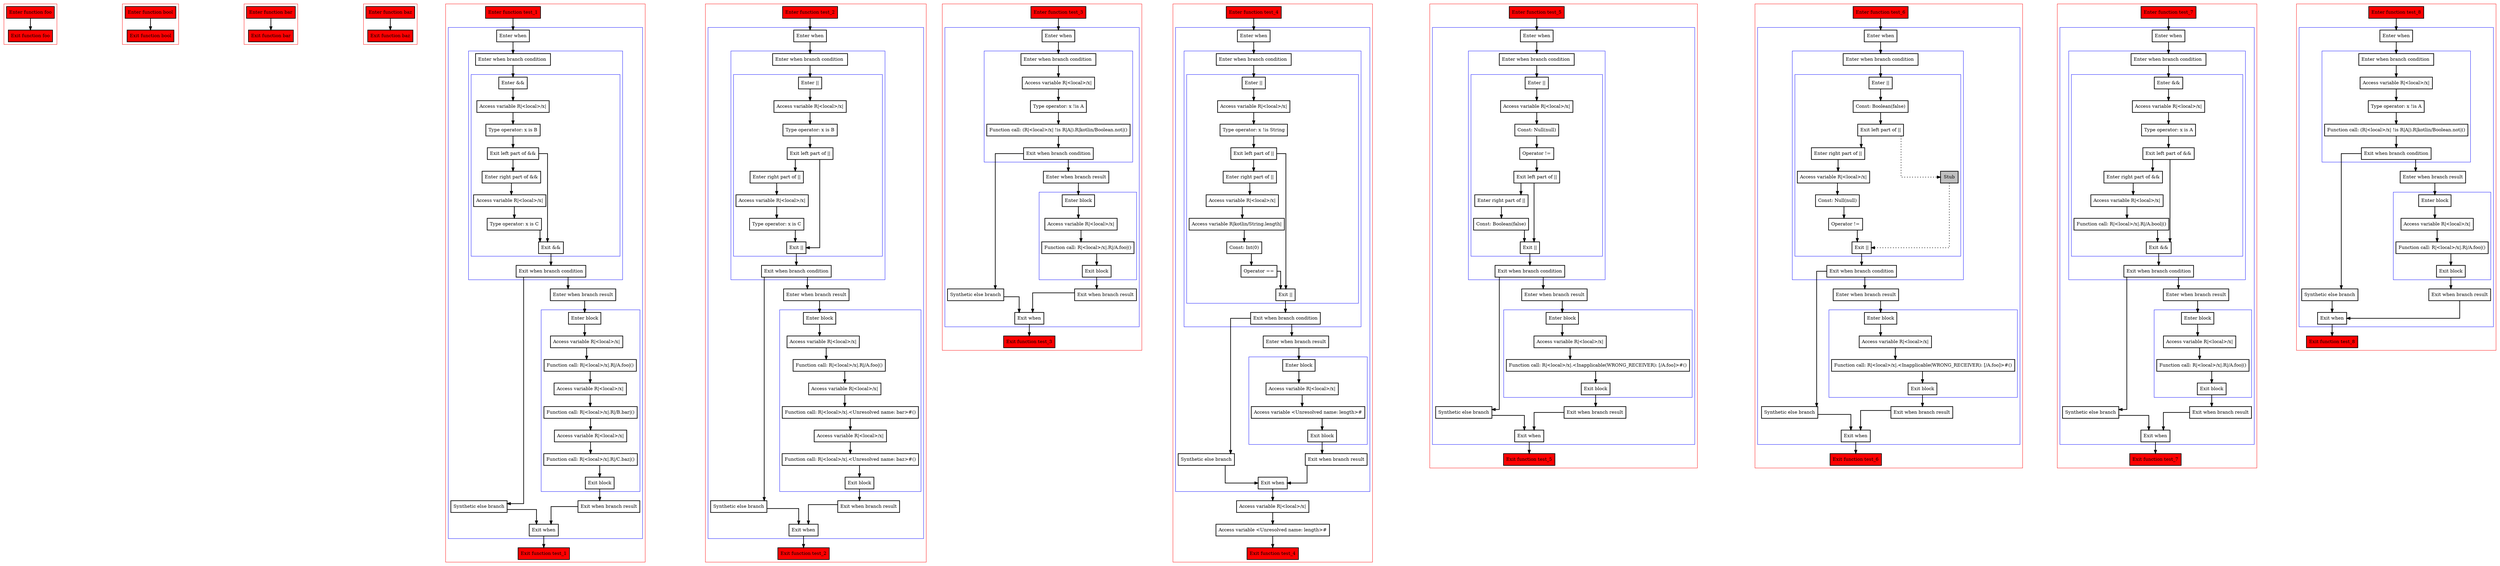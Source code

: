 digraph booleanOperators_kt {
  graph [splines=ortho nodesep=3]
  node [shape=box penwidth=2]
  edge [penwidth=2]

  subgraph cluster_0 {
    color=red
    0 [label="Enter function foo" style="filled" fillcolor=red];
    1 [label="Exit function foo" style="filled" fillcolor=red];
  }

  0 -> {1};

  subgraph cluster_1 {
    color=red
    2 [label="Enter function bool" style="filled" fillcolor=red];
    3 [label="Exit function bool" style="filled" fillcolor=red];
  }

  2 -> {3};

  subgraph cluster_2 {
    color=red
    4 [label="Enter function bar" style="filled" fillcolor=red];
    5 [label="Exit function bar" style="filled" fillcolor=red];
  }

  4 -> {5};

  subgraph cluster_3 {
    color=red
    6 [label="Enter function baz" style="filled" fillcolor=red];
    7 [label="Exit function baz" style="filled" fillcolor=red];
  }

  6 -> {7};

  subgraph cluster_4 {
    color=red
    8 [label="Enter function test_1" style="filled" fillcolor=red];
    subgraph cluster_5 {
      color=blue
      9 [label="Enter when"];
      subgraph cluster_6 {
        color=blue
        10 [label="Enter when branch condition "];
        subgraph cluster_7 {
          color=blue
          11 [label="Enter &&"];
          12 [label="Access variable R|<local>/x|"];
          13 [label="Type operator: x is B"];
          14 [label="Exit left part of &&"];
          15 [label="Enter right part of &&"];
          16 [label="Access variable R|<local>/x|"];
          17 [label="Type operator: x is C"];
          18 [label="Exit &&"];
        }
        19 [label="Exit when branch condition"];
      }
      20 [label="Synthetic else branch"];
      21 [label="Enter when branch result"];
      subgraph cluster_8 {
        color=blue
        22 [label="Enter block"];
        23 [label="Access variable R|<local>/x|"];
        24 [label="Function call: R|<local>/x|.R|/A.foo|()"];
        25 [label="Access variable R|<local>/x|"];
        26 [label="Function call: R|<local>/x|.R|/B.bar|()"];
        27 [label="Access variable R|<local>/x|"];
        28 [label="Function call: R|<local>/x|.R|/C.baz|()"];
        29 [label="Exit block"];
      }
      30 [label="Exit when branch result"];
      31 [label="Exit when"];
    }
    32 [label="Exit function test_1" style="filled" fillcolor=red];
  }

  8 -> {9};
  9 -> {10};
  10 -> {11};
  11 -> {12};
  12 -> {13};
  13 -> {14};
  14 -> {18 15};
  15 -> {16};
  16 -> {17};
  17 -> {18};
  18 -> {19};
  19 -> {21 20};
  20 -> {31};
  21 -> {22};
  22 -> {23};
  23 -> {24};
  24 -> {25};
  25 -> {26};
  26 -> {27};
  27 -> {28};
  28 -> {29};
  29 -> {30};
  30 -> {31};
  31 -> {32};

  subgraph cluster_9 {
    color=red
    33 [label="Enter function test_2" style="filled" fillcolor=red];
    subgraph cluster_10 {
      color=blue
      34 [label="Enter when"];
      subgraph cluster_11 {
        color=blue
        35 [label="Enter when branch condition "];
        subgraph cluster_12 {
          color=blue
          36 [label="Enter ||"];
          37 [label="Access variable R|<local>/x|"];
          38 [label="Type operator: x is B"];
          39 [label="Exit left part of ||"];
          40 [label="Enter right part of ||"];
          41 [label="Access variable R|<local>/x|"];
          42 [label="Type operator: x is C"];
          43 [label="Exit ||"];
        }
        44 [label="Exit when branch condition"];
      }
      45 [label="Synthetic else branch"];
      46 [label="Enter when branch result"];
      subgraph cluster_13 {
        color=blue
        47 [label="Enter block"];
        48 [label="Access variable R|<local>/x|"];
        49 [label="Function call: R|<local>/x|.R|/A.foo|()"];
        50 [label="Access variable R|<local>/x|"];
        51 [label="Function call: R|<local>/x|.<Unresolved name: bar>#()"];
        52 [label="Access variable R|<local>/x|"];
        53 [label="Function call: R|<local>/x|.<Unresolved name: baz>#()"];
        54 [label="Exit block"];
      }
      55 [label="Exit when branch result"];
      56 [label="Exit when"];
    }
    57 [label="Exit function test_2" style="filled" fillcolor=red];
  }

  33 -> {34};
  34 -> {35};
  35 -> {36};
  36 -> {37};
  37 -> {38};
  38 -> {39};
  39 -> {43 40};
  40 -> {41};
  41 -> {42};
  42 -> {43};
  43 -> {44};
  44 -> {46 45};
  45 -> {56};
  46 -> {47};
  47 -> {48};
  48 -> {49};
  49 -> {50};
  50 -> {51};
  51 -> {52};
  52 -> {53};
  53 -> {54};
  54 -> {55};
  55 -> {56};
  56 -> {57};

  subgraph cluster_14 {
    color=red
    58 [label="Enter function test_3" style="filled" fillcolor=red];
    subgraph cluster_15 {
      color=blue
      59 [label="Enter when"];
      subgraph cluster_16 {
        color=blue
        60 [label="Enter when branch condition "];
        61 [label="Access variable R|<local>/x|"];
        62 [label="Type operator: x !is A"];
        63 [label="Function call: (R|<local>/x| !is R|A|).R|kotlin/Boolean.not|()"];
        64 [label="Exit when branch condition"];
      }
      65 [label="Synthetic else branch"];
      66 [label="Enter when branch result"];
      subgraph cluster_17 {
        color=blue
        67 [label="Enter block"];
        68 [label="Access variable R|<local>/x|"];
        69 [label="Function call: R|<local>/x|.R|/A.foo|()"];
        70 [label="Exit block"];
      }
      71 [label="Exit when branch result"];
      72 [label="Exit when"];
    }
    73 [label="Exit function test_3" style="filled" fillcolor=red];
  }

  58 -> {59};
  59 -> {60};
  60 -> {61};
  61 -> {62};
  62 -> {63};
  63 -> {64};
  64 -> {66 65};
  65 -> {72};
  66 -> {67};
  67 -> {68};
  68 -> {69};
  69 -> {70};
  70 -> {71};
  71 -> {72};
  72 -> {73};

  subgraph cluster_18 {
    color=red
    74 [label="Enter function test_4" style="filled" fillcolor=red];
    subgraph cluster_19 {
      color=blue
      75 [label="Enter when"];
      subgraph cluster_20 {
        color=blue
        76 [label="Enter when branch condition "];
        subgraph cluster_21 {
          color=blue
          77 [label="Enter ||"];
          78 [label="Access variable R|<local>/x|"];
          79 [label="Type operator: x !is String"];
          80 [label="Exit left part of ||"];
          81 [label="Enter right part of ||"];
          82 [label="Access variable R|<local>/x|"];
          83 [label="Access variable R|kotlin/String.length|"];
          84 [label="Const: Int(0)"];
          85 [label="Operator =="];
          86 [label="Exit ||"];
        }
        87 [label="Exit when branch condition"];
      }
      88 [label="Synthetic else branch"];
      89 [label="Enter when branch result"];
      subgraph cluster_22 {
        color=blue
        90 [label="Enter block"];
        91 [label="Access variable R|<local>/x|"];
        92 [label="Access variable <Unresolved name: length>#"];
        93 [label="Exit block"];
      }
      94 [label="Exit when branch result"];
      95 [label="Exit when"];
    }
    96 [label="Access variable R|<local>/x|"];
    97 [label="Access variable <Unresolved name: length>#"];
    98 [label="Exit function test_4" style="filled" fillcolor=red];
  }

  74 -> {75};
  75 -> {76};
  76 -> {77};
  77 -> {78};
  78 -> {79};
  79 -> {80};
  80 -> {86 81};
  81 -> {82};
  82 -> {83};
  83 -> {84};
  84 -> {85};
  85 -> {86};
  86 -> {87};
  87 -> {89 88};
  88 -> {95};
  89 -> {90};
  90 -> {91};
  91 -> {92};
  92 -> {93};
  93 -> {94};
  94 -> {95};
  95 -> {96};
  96 -> {97};
  97 -> {98};

  subgraph cluster_23 {
    color=red
    99 [label="Enter function test_5" style="filled" fillcolor=red];
    subgraph cluster_24 {
      color=blue
      100 [label="Enter when"];
      subgraph cluster_25 {
        color=blue
        101 [label="Enter when branch condition "];
        subgraph cluster_26 {
          color=blue
          102 [label="Enter ||"];
          103 [label="Access variable R|<local>/x|"];
          104 [label="Const: Null(null)"];
          105 [label="Operator !="];
          106 [label="Exit left part of ||"];
          107 [label="Enter right part of ||"];
          108 [label="Const: Boolean(false)"];
          109 [label="Exit ||"];
        }
        110 [label="Exit when branch condition"];
      }
      111 [label="Synthetic else branch"];
      112 [label="Enter when branch result"];
      subgraph cluster_27 {
        color=blue
        113 [label="Enter block"];
        114 [label="Access variable R|<local>/x|"];
        115 [label="Function call: R|<local>/x|.<Inapplicable(WRONG_RECEIVER): [/A.foo]>#()"];
        116 [label="Exit block"];
      }
      117 [label="Exit when branch result"];
      118 [label="Exit when"];
    }
    119 [label="Exit function test_5" style="filled" fillcolor=red];
  }

  99 -> {100};
  100 -> {101};
  101 -> {102};
  102 -> {103};
  103 -> {104};
  104 -> {105};
  105 -> {106};
  106 -> {109 107};
  107 -> {108};
  108 -> {109};
  109 -> {110};
  110 -> {112 111};
  111 -> {118};
  112 -> {113};
  113 -> {114};
  114 -> {115};
  115 -> {116};
  116 -> {117};
  117 -> {118};
  118 -> {119};

  subgraph cluster_28 {
    color=red
    120 [label="Enter function test_6" style="filled" fillcolor=red];
    subgraph cluster_29 {
      color=blue
      121 [label="Enter when"];
      subgraph cluster_30 {
        color=blue
        122 [label="Enter when branch condition "];
        subgraph cluster_31 {
          color=blue
          123 [label="Enter ||"];
          124 [label="Const: Boolean(false)"];
          125 [label="Exit left part of ||"];
          126 [label="Enter right part of ||"];
          127 [label="Access variable R|<local>/x|"];
          128 [label="Const: Null(null)"];
          129 [label="Operator !="];
          130 [label="Stub" style="filled" fillcolor=gray];
          131 [label="Exit ||"];
        }
        132 [label="Exit when branch condition"];
      }
      133 [label="Synthetic else branch"];
      134 [label="Enter when branch result"];
      subgraph cluster_32 {
        color=blue
        135 [label="Enter block"];
        136 [label="Access variable R|<local>/x|"];
        137 [label="Function call: R|<local>/x|.<Inapplicable(WRONG_RECEIVER): [/A.foo]>#()"];
        138 [label="Exit block"];
      }
      139 [label="Exit when branch result"];
      140 [label="Exit when"];
    }
    141 [label="Exit function test_6" style="filled" fillcolor=red];
  }

  120 -> {121};
  121 -> {122};
  122 -> {123};
  123 -> {124};
  124 -> {125};
  125 -> {126};
  125 -> {130} [style=dotted];
  126 -> {127};
  127 -> {128};
  128 -> {129};
  129 -> {131};
  130 -> {131} [style=dotted];
  131 -> {132};
  132 -> {134 133};
  133 -> {140};
  134 -> {135};
  135 -> {136};
  136 -> {137};
  137 -> {138};
  138 -> {139};
  139 -> {140};
  140 -> {141};

  subgraph cluster_33 {
    color=red
    142 [label="Enter function test_7" style="filled" fillcolor=red];
    subgraph cluster_34 {
      color=blue
      143 [label="Enter when"];
      subgraph cluster_35 {
        color=blue
        144 [label="Enter when branch condition "];
        subgraph cluster_36 {
          color=blue
          145 [label="Enter &&"];
          146 [label="Access variable R|<local>/x|"];
          147 [label="Type operator: x is A"];
          148 [label="Exit left part of &&"];
          149 [label="Enter right part of &&"];
          150 [label="Access variable R|<local>/x|"];
          151 [label="Function call: R|<local>/x|.R|/A.bool|()"];
          152 [label="Exit &&"];
        }
        153 [label="Exit when branch condition"];
      }
      154 [label="Synthetic else branch"];
      155 [label="Enter when branch result"];
      subgraph cluster_37 {
        color=blue
        156 [label="Enter block"];
        157 [label="Access variable R|<local>/x|"];
        158 [label="Function call: R|<local>/x|.R|/A.foo|()"];
        159 [label="Exit block"];
      }
      160 [label="Exit when branch result"];
      161 [label="Exit when"];
    }
    162 [label="Exit function test_7" style="filled" fillcolor=red];
  }

  142 -> {143};
  143 -> {144};
  144 -> {145};
  145 -> {146};
  146 -> {147};
  147 -> {148};
  148 -> {152 149};
  149 -> {150};
  150 -> {151};
  151 -> {152};
  152 -> {153};
  153 -> {155 154};
  154 -> {161};
  155 -> {156};
  156 -> {157};
  157 -> {158};
  158 -> {159};
  159 -> {160};
  160 -> {161};
  161 -> {162};

  subgraph cluster_38 {
    color=red
    163 [label="Enter function test_8" style="filled" fillcolor=red];
    subgraph cluster_39 {
      color=blue
      164 [label="Enter when"];
      subgraph cluster_40 {
        color=blue
        165 [label="Enter when branch condition "];
        166 [label="Access variable R|<local>/x|"];
        167 [label="Type operator: x !is A"];
        168 [label="Function call: (R|<local>/x| !is R|A|).R|kotlin/Boolean.not|()"];
        169 [label="Exit when branch condition"];
      }
      170 [label="Synthetic else branch"];
      171 [label="Enter when branch result"];
      subgraph cluster_41 {
        color=blue
        172 [label="Enter block"];
        173 [label="Access variable R|<local>/x|"];
        174 [label="Function call: R|<local>/x|.R|/A.foo|()"];
        175 [label="Exit block"];
      }
      176 [label="Exit when branch result"];
      177 [label="Exit when"];
    }
    178 [label="Exit function test_8" style="filled" fillcolor=red];
  }

  163 -> {164};
  164 -> {165};
  165 -> {166};
  166 -> {167};
  167 -> {168};
  168 -> {169};
  169 -> {171 170};
  170 -> {177};
  171 -> {172};
  172 -> {173};
  173 -> {174};
  174 -> {175};
  175 -> {176};
  176 -> {177};
  177 -> {178};

}
